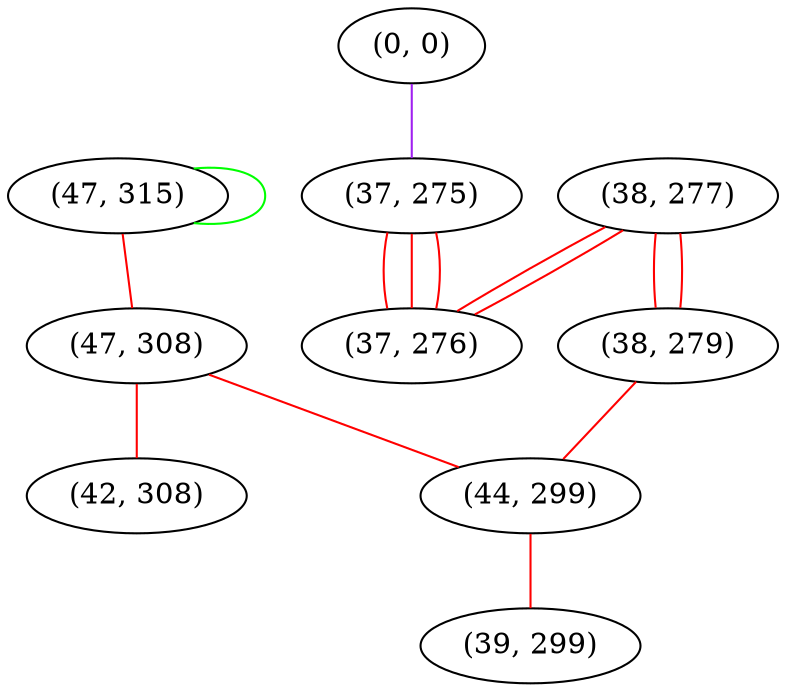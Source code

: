 graph "" {
"(47, 315)";
"(0, 0)";
"(47, 308)";
"(38, 277)";
"(37, 275)";
"(37, 276)";
"(38, 279)";
"(42, 308)";
"(44, 299)";
"(39, 299)";
"(47, 315)" -- "(47, 308)"  [color=red, key=0, weight=1];
"(47, 315)" -- "(47, 315)"  [color=green, key=0, weight=2];
"(0, 0)" -- "(37, 275)"  [color=purple, key=0, weight=4];
"(47, 308)" -- "(42, 308)"  [color=red, key=0, weight=1];
"(47, 308)" -- "(44, 299)"  [color=red, key=0, weight=1];
"(38, 277)" -- "(37, 276)"  [color=red, key=0, weight=1];
"(38, 277)" -- "(37, 276)"  [color=red, key=1, weight=1];
"(38, 277)" -- "(38, 279)"  [color=red, key=0, weight=1];
"(38, 277)" -- "(38, 279)"  [color=red, key=1, weight=1];
"(37, 275)" -- "(37, 276)"  [color=red, key=0, weight=1];
"(37, 275)" -- "(37, 276)"  [color=red, key=1, weight=1];
"(37, 275)" -- "(37, 276)"  [color=red, key=2, weight=1];
"(38, 279)" -- "(44, 299)"  [color=red, key=0, weight=1];
"(44, 299)" -- "(39, 299)"  [color=red, key=0, weight=1];
}

